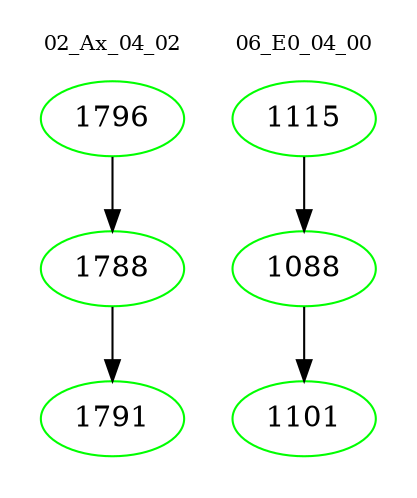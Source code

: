 digraph{
subgraph cluster_0 {
color = white
label = "02_Ax_04_02";
fontsize=10;
T0_1796 [label="1796", color="green"]
T0_1796 -> T0_1788 [color="black"]
T0_1788 [label="1788", color="green"]
T0_1788 -> T0_1791 [color="black"]
T0_1791 [label="1791", color="green"]
}
subgraph cluster_1 {
color = white
label = "06_E0_04_00";
fontsize=10;
T1_1115 [label="1115", color="green"]
T1_1115 -> T1_1088 [color="black"]
T1_1088 [label="1088", color="green"]
T1_1088 -> T1_1101 [color="black"]
T1_1101 [label="1101", color="green"]
}
}
